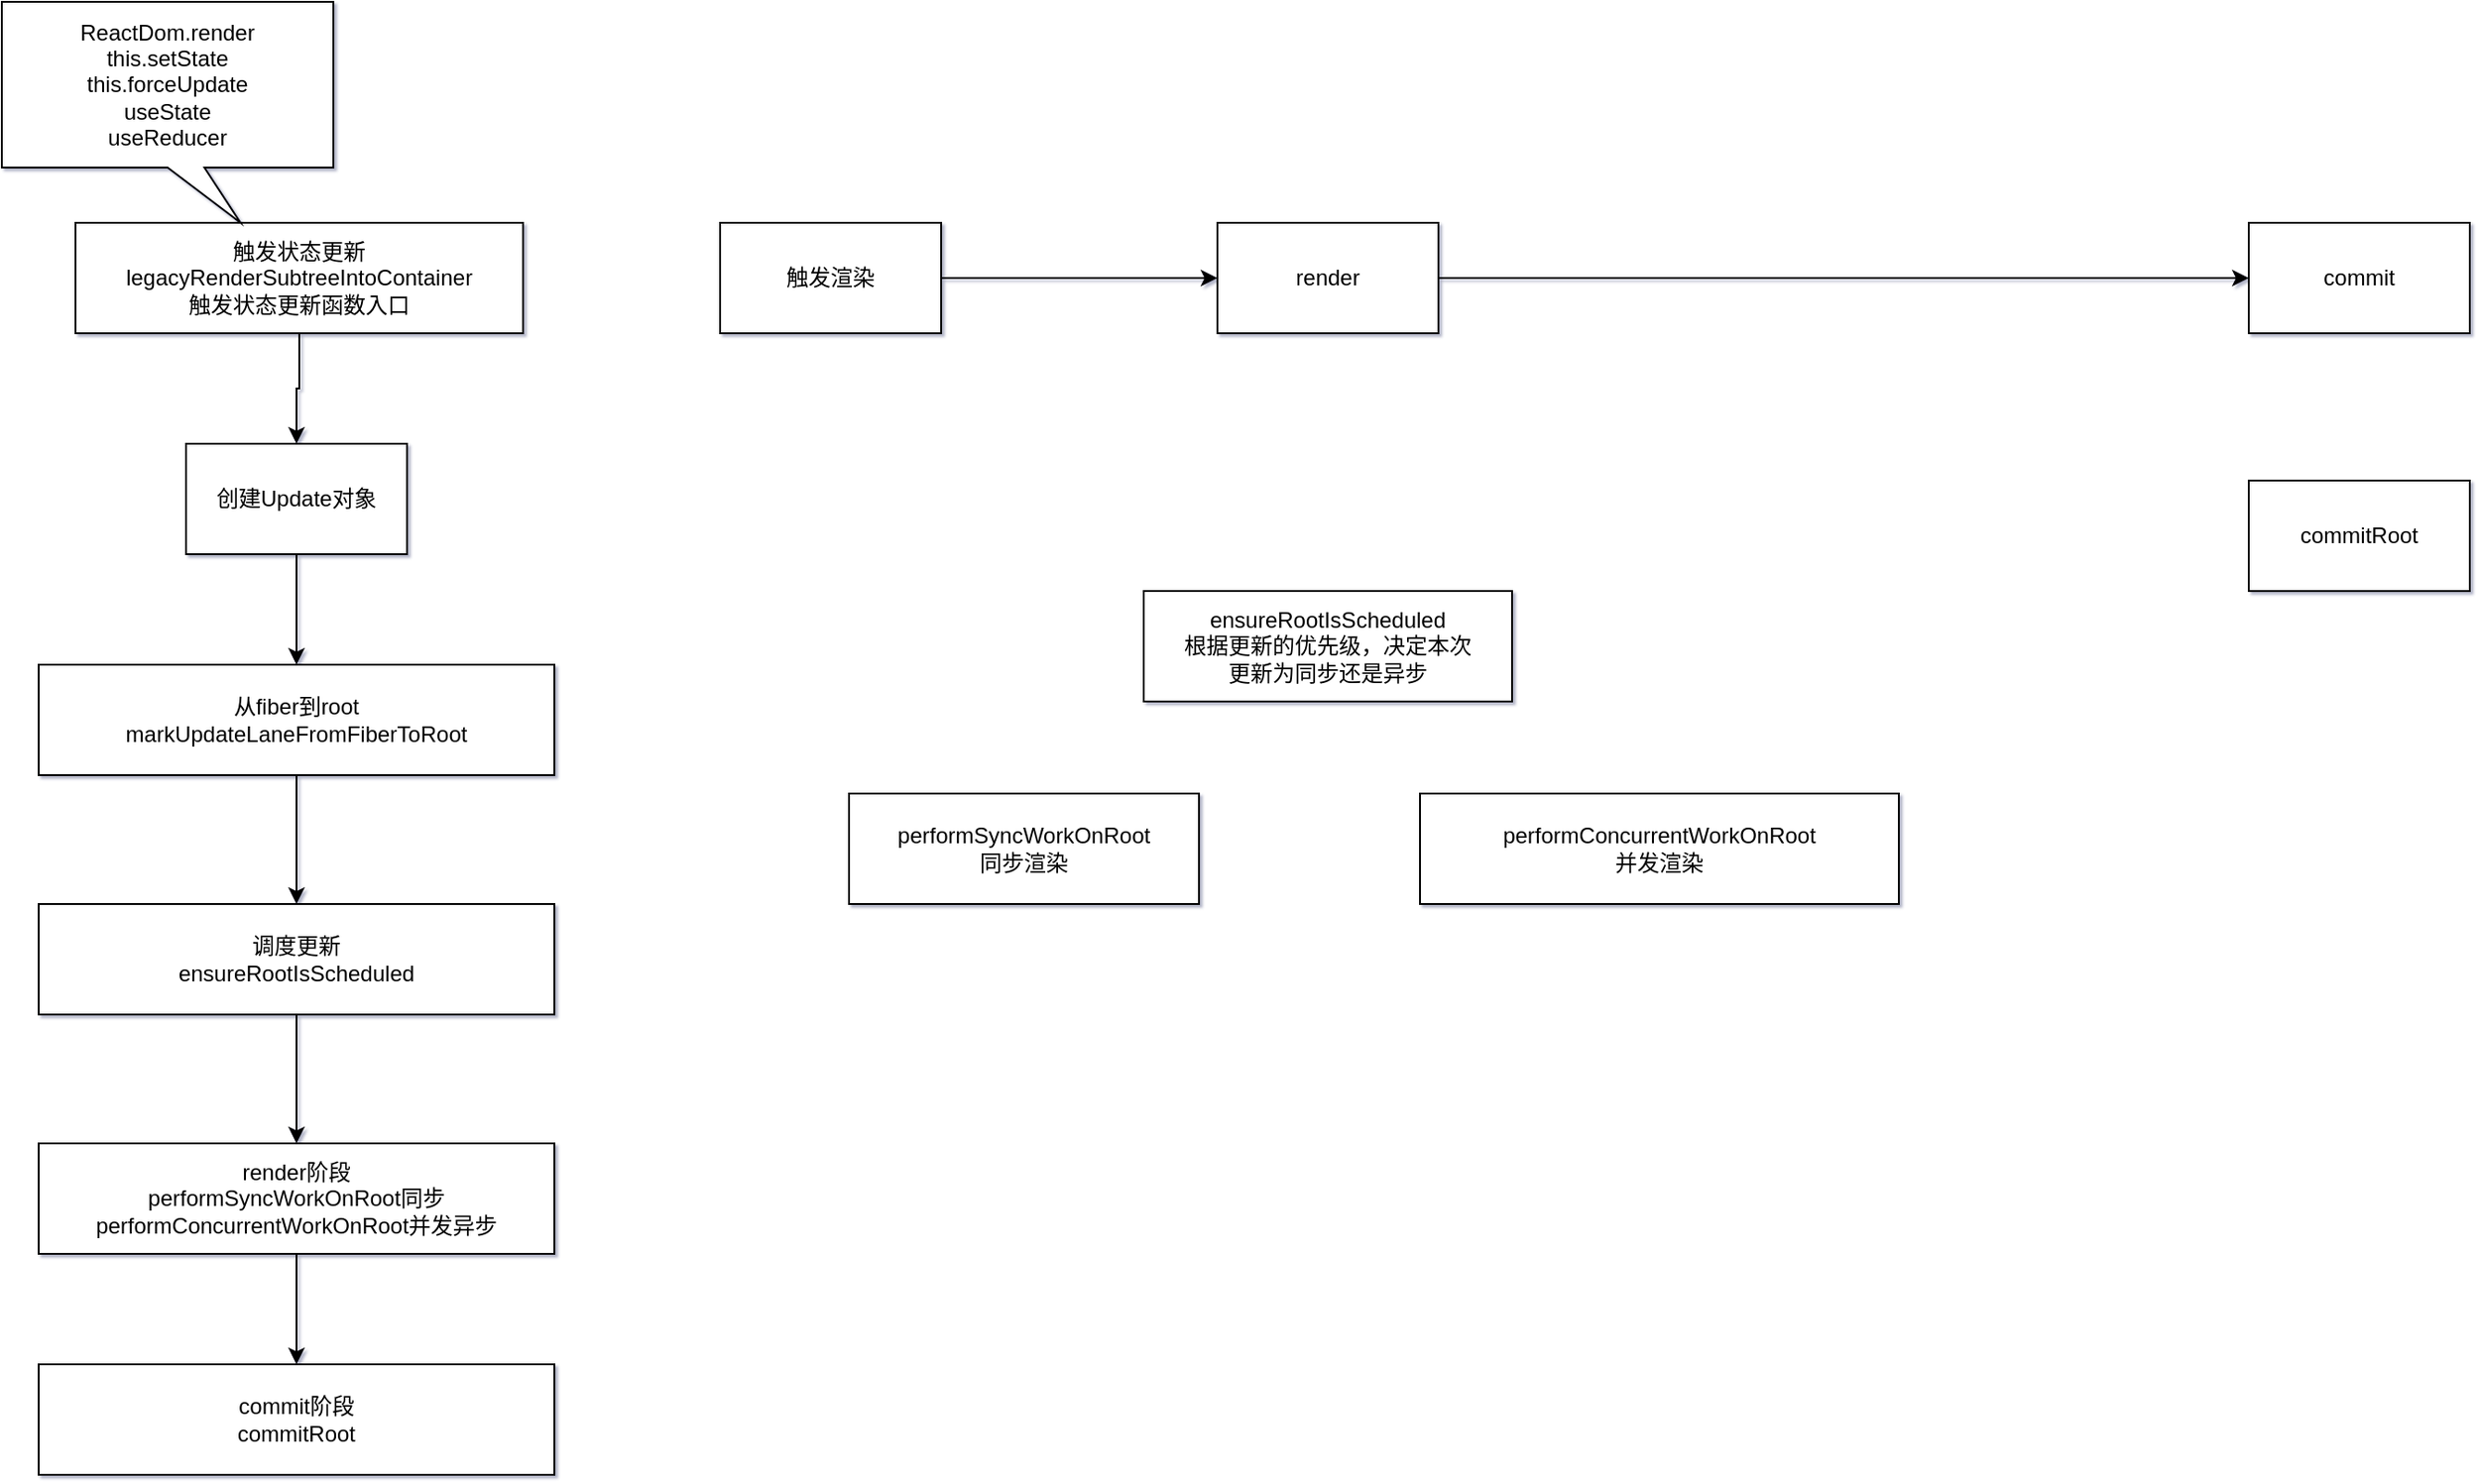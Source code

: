<mxfile version="16.5.1" type="device"><diagram id="YZdgdZI7LCRMzhoJJRl3" name="第 1 页"><mxGraphModel dx="1933" dy="1935" grid="1" gridSize="10" guides="1" tooltips="1" connect="1" arrows="1" fold="1" page="1" pageScale="1" pageWidth="827" pageHeight="1169" math="0" shadow="1"><root><mxCell id="0"/><mxCell id="1" parent="0"/><mxCell id="7V3HDVfL2DVSeDkWHO2M-1" value="performSyncWorkOnRoot&lt;br&gt;同步渲染" style="rounded=0;whiteSpace=wrap;html=1;" parent="1" vertex="1"><mxGeometry x="-120" y="390" width="190" height="60" as="geometry"/></mxCell><mxCell id="7V3HDVfL2DVSeDkWHO2M-6" style="edgeStyle=orthogonalEdgeStyle;rounded=0;orthogonalLoop=1;jettySize=auto;html=1;entryX=0;entryY=0.5;entryDx=0;entryDy=0;" parent="1" source="7V3HDVfL2DVSeDkWHO2M-2" target="7V3HDVfL2DVSeDkWHO2M-4" edge="1"><mxGeometry relative="1" as="geometry"/></mxCell><mxCell id="7V3HDVfL2DVSeDkWHO2M-2" value="render" style="rounded=0;whiteSpace=wrap;html=1;" parent="1" vertex="1"><mxGeometry x="80" y="80" width="120" height="60" as="geometry"/></mxCell><mxCell id="7V3HDVfL2DVSeDkWHO2M-3" value="performConcurrentWorkOnRoot&lt;br&gt;并发渲染" style="rounded=0;whiteSpace=wrap;html=1;" parent="1" vertex="1"><mxGeometry x="190" y="390" width="260" height="60" as="geometry"/></mxCell><mxCell id="7V3HDVfL2DVSeDkWHO2M-4" value="commit" style="rounded=0;whiteSpace=wrap;html=1;" parent="1" vertex="1"><mxGeometry x="640" y="80" width="120" height="60" as="geometry"/></mxCell><mxCell id="7V3HDVfL2DVSeDkWHO2M-5" value="commitRoot" style="rounded=0;whiteSpace=wrap;html=1;" parent="1" vertex="1"><mxGeometry x="640" y="220" width="120" height="60" as="geometry"/></mxCell><mxCell id="7V3HDVfL2DVSeDkWHO2M-8" style="edgeStyle=orthogonalEdgeStyle;rounded=0;orthogonalLoop=1;jettySize=auto;html=1;entryX=0;entryY=0.5;entryDx=0;entryDy=0;" parent="1" source="7V3HDVfL2DVSeDkWHO2M-7" target="7V3HDVfL2DVSeDkWHO2M-2" edge="1"><mxGeometry relative="1" as="geometry"/></mxCell><mxCell id="7V3HDVfL2DVSeDkWHO2M-7" value="触发渲染" style="rounded=0;whiteSpace=wrap;html=1;" parent="1" vertex="1"><mxGeometry x="-190" y="80" width="120" height="60" as="geometry"/></mxCell><mxCell id="7V3HDVfL2DVSeDkWHO2M-9" value="ensureRootIsScheduled&lt;br&gt;根据更新的优先级，决定本次&lt;br&gt;更新为同步还是异步" style="rounded=0;whiteSpace=wrap;html=1;" parent="1" vertex="1"><mxGeometry x="40" y="280" width="200" height="60" as="geometry"/></mxCell><mxCell id="7V3HDVfL2DVSeDkWHO2M-16" value="" style="edgeStyle=orthogonalEdgeStyle;rounded=0;orthogonalLoop=1;jettySize=auto;html=1;" parent="1" source="7V3HDVfL2DVSeDkWHO2M-10" target="7V3HDVfL2DVSeDkWHO2M-11" edge="1"><mxGeometry relative="1" as="geometry"/></mxCell><mxCell id="7V3HDVfL2DVSeDkWHO2M-10" value="触发状态更新&lt;br&gt;legacyRenderSubtreeIntoContainer&lt;br&gt;触发状态更新函数入口" style="rounded=0;whiteSpace=wrap;html=1;" parent="1" vertex="1"><mxGeometry x="-540" y="80" width="243" height="60" as="geometry"/></mxCell><mxCell id="7V3HDVfL2DVSeDkWHO2M-17" value="" style="edgeStyle=orthogonalEdgeStyle;rounded=0;orthogonalLoop=1;jettySize=auto;html=1;" parent="1" source="7V3HDVfL2DVSeDkWHO2M-11" target="7V3HDVfL2DVSeDkWHO2M-12" edge="1"><mxGeometry relative="1" as="geometry"/></mxCell><mxCell id="7V3HDVfL2DVSeDkWHO2M-11" value="创建Update对象" style="rounded=0;whiteSpace=wrap;html=1;" parent="1" vertex="1"><mxGeometry x="-480" y="200" width="120" height="60" as="geometry"/></mxCell><mxCell id="7V3HDVfL2DVSeDkWHO2M-18" value="" style="edgeStyle=orthogonalEdgeStyle;rounded=0;orthogonalLoop=1;jettySize=auto;html=1;" parent="1" source="7V3HDVfL2DVSeDkWHO2M-12" target="7V3HDVfL2DVSeDkWHO2M-13" edge="1"><mxGeometry relative="1" as="geometry"/></mxCell><mxCell id="7V3HDVfL2DVSeDkWHO2M-12" value="从fiber到root&lt;br&gt;markUpdateLaneFromFiberToRoot" style="rounded=0;whiteSpace=wrap;html=1;" parent="1" vertex="1"><mxGeometry x="-560" y="320" width="280" height="60" as="geometry"/></mxCell><mxCell id="7V3HDVfL2DVSeDkWHO2M-19" value="" style="edgeStyle=orthogonalEdgeStyle;rounded=0;orthogonalLoop=1;jettySize=auto;html=1;" parent="1" source="7V3HDVfL2DVSeDkWHO2M-13" target="7V3HDVfL2DVSeDkWHO2M-14" edge="1"><mxGeometry relative="1" as="geometry"/></mxCell><mxCell id="7V3HDVfL2DVSeDkWHO2M-13" value="调度更新&lt;br&gt;ensureRootIsScheduled" style="rounded=0;whiteSpace=wrap;html=1;" parent="1" vertex="1"><mxGeometry x="-560" y="450" width="280" height="60" as="geometry"/></mxCell><mxCell id="7V3HDVfL2DVSeDkWHO2M-20" value="" style="edgeStyle=orthogonalEdgeStyle;rounded=0;orthogonalLoop=1;jettySize=auto;html=1;" parent="1" source="7V3HDVfL2DVSeDkWHO2M-14" target="7V3HDVfL2DVSeDkWHO2M-15" edge="1"><mxGeometry relative="1" as="geometry"/></mxCell><mxCell id="7V3HDVfL2DVSeDkWHO2M-14" value="render阶段&lt;br&gt;performSyncWorkOnRoot同步&lt;br&gt;performConcurrentWorkOnRoot并发异步" style="rounded=0;whiteSpace=wrap;html=1;" parent="1" vertex="1"><mxGeometry x="-560" y="580" width="280" height="60" as="geometry"/></mxCell><mxCell id="7V3HDVfL2DVSeDkWHO2M-15" value="commit阶段&lt;br&gt;commitRoot" style="rounded=0;whiteSpace=wrap;html=1;" parent="1" vertex="1"><mxGeometry x="-560" y="700" width="280" height="60" as="geometry"/></mxCell><mxCell id="qfXyqcYetRWKI0IWnI3X-1" value="ReactDom.render&lt;br&gt;this.setState&lt;br&gt;this.forceUpdate&lt;br&gt;useState&lt;br&gt;useReducer" style="shape=callout;whiteSpace=wrap;html=1;perimeter=calloutPerimeter;sketch=0;position2=0.72;" vertex="1" parent="1"><mxGeometry x="-580" y="-40" width="180" height="120" as="geometry"/></mxCell></root></mxGraphModel></diagram></mxfile>